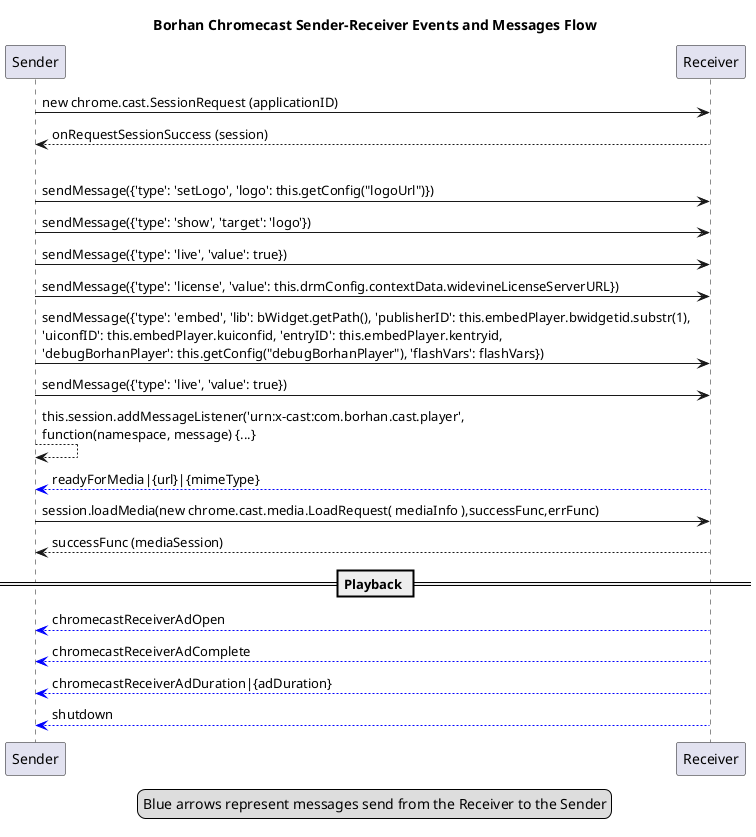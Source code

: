 @startuml
title Borhan Chromecast Sender-Receiver Events and Messages Flow
Sender -> Receiver: new chrome.cast.SessionRequest (applicationID)
Receiver --> Sender: onRequestSessionSuccess (session)
|||
Sender -> Receiver: sendMessage({'type': 'setLogo', 'logo': this.getConfig("logoUrl")})
Sender -> Receiver: sendMessage({'type': 'show', 'target': 'logo'})
Sender -> Receiver: sendMessage({'type': 'live', 'value': true})
Sender -> Receiver: sendMessage({'type': 'license', 'value': this.drmConfig.contextData.widevineLicenseServerURL})
Sender -> Receiver: sendMessage({'type': 'embed', 'lib': bWidget.getPath(), 'publisherID': this.embedPlayer.bwidgetid.substr(1), \n'uiconfID': this.embedPlayer.kuiconfid, 'entryID': this.embedPlayer.kentryid, \n'debugBorhanPlayer': this.getConfig("debugBorhanPlayer"), 'flashVars': flashVars})
Sender -> Receiver: sendMessage({'type': 'live', 'value': true})
Sender --> Sender: this.session.addMessageListener('urn:x-cast:com.borhan.cast.player', \nfunction(namespace, message) {...}
Receiver -[#0000FF]-> Sender: readyForMedia|{url}|{mimeType}
Sender -> Receiver: session.loadMedia(new chrome.cast.media.LoadRequest( mediaInfo ),successFunc,errFunc)
Receiver --> Sender: successFunc (mediaSession)
== Playback ==
Receiver -[#0000FF]-> Sender: chromecastReceiverAdOpen
Receiver -[#0000FF]-> Sender: chromecastReceiverAdComplete
Receiver -[#0000FF]-> Sender: chromecastReceiverAdDuration|{adDuration}
Receiver -[#0000FF]-> Sender: shutdown
legend center
  Blue arrows represent messages send from the Receiver to the Sender
endlegend

@enduml